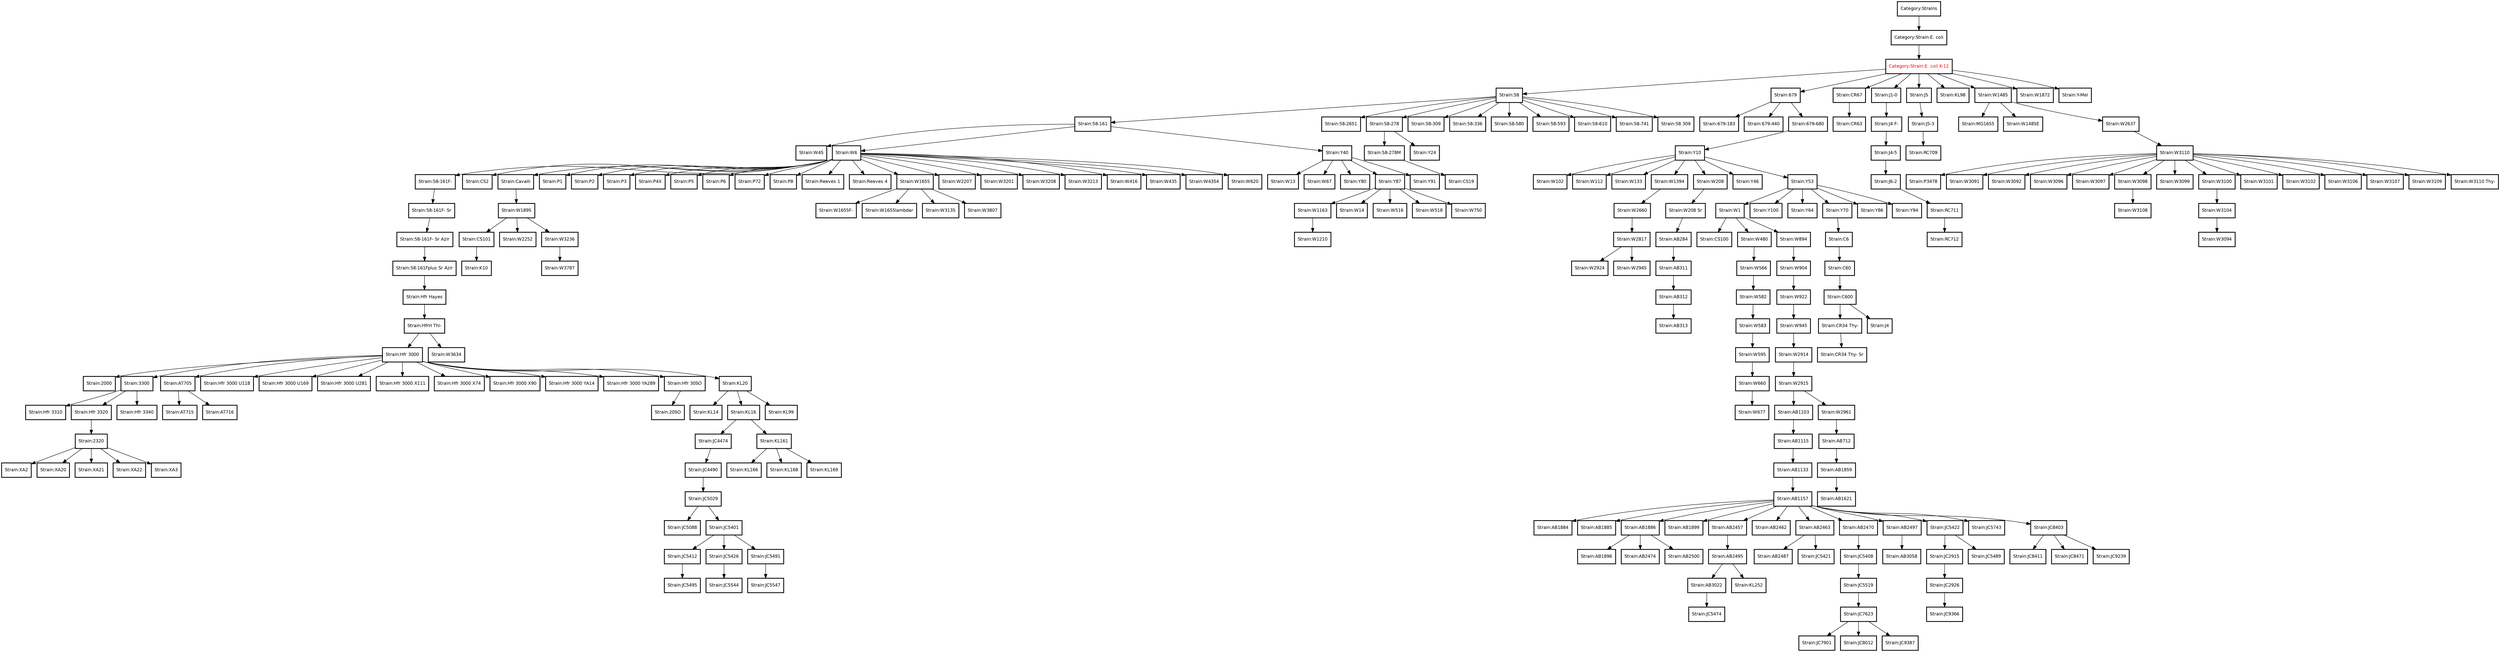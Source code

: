 digraph G {
    "nodesep"="0.2";
    "rankseq"="0.2 equally";
    "rankdir"="TB";
    "concentrate"="true";
    "ratio"="auto";
    comment="Graph of the page Category:Strain:E. coli K-12 from EcoliWiki. Created on 2011-09-14T21:39:10-05:00"
    node [color=black,shape=box,style=bold,fontname=Helvetica,fontsize=11]
    "Category:Strain:E. coli K-12" [color=black,shape=box,style=bold,fontname=Helvetica,fontsize=11,fontcolor=red];
    "Category:Strains" -> "Category:Strain:E. coli";
    "Category:Strain:E. coli" -> "Category:Strain:E. coli K-12";
    "Category:Strain:E. coli K-12" -> "Strain:58";
    "Strain:58" -> "Strain:58-161";
    "Strain:58-161" -> "Strain:W45";
    "Strain:58-161" -> "Strain:W6";
    "Strain:W6" -> "Strain:58-161F-";
    "Strain:58-161F-" -> "Strain:58-161F- Sr";
    "Strain:58-161F- Sr" -> "Strain:58-161F- Sr Azir";
    "Strain:58-161F- Sr Azir" -> "Strain:58-161Fplus Sr Azir";
    "Strain:58-161Fplus Sr Azir" -> "Strain:Hfr Hayes";
    "Strain:Hfr Hayes" -> "Strain:HfrH Thi-";
    "Strain:HfrH Thi-" -> "Strain:Hfr 3000";
    "Strain:Hfr 3000" -> "Strain:2000";
    "Strain:Hfr 3000" -> "Strain:3300";
    "Strain:3300" -> "Strain:Hfr 3310";
    "Strain:3300" -> "Strain:Hfr 3320";
    "Strain:Hfr 3320" -> "Strain:2320";
    "Strain:2320" -> "Strain:XA2";
    "Strain:2320" -> "Strain:XA20";
    "Strain:2320" -> "Strain:XA21";
    "Strain:2320" -> "Strain:XA22";
    "Strain:2320" -> "Strain:XA3";
    "Strain:3300" -> "Strain:Hfr 3340";
    "Strain:Hfr 3000" -> "Strain:AT705";
    "Strain:AT705" -> "Strain:AT715";
    "Strain:AT705" -> "Strain:AT716";
    "Strain:Hfr 3000" -> "Strain:Hfr 3000 U118";
    "Strain:Hfr 3000" -> "Strain:Hfr 3000 U169";
    "Strain:Hfr 3000" -> "Strain:Hfr 3000 U281";
    "Strain:Hfr 3000" -> "Strain:Hfr 3000 X111";
    "Strain:Hfr 3000" -> "Strain:Hfr 3000 X74";
    "Strain:Hfr 3000" -> "Strain:Hfr 3000 X90";
    "Strain:Hfr 3000" -> "Strain:Hfr 3000 YA14";
    "Strain:Hfr 3000" -> "Strain:Hfr 3000 YA289";
    "Strain:Hfr 3000" -> "Strain:Hfr 30SO";
    "Strain:Hfr 30SO" -> "Strain:20SO";
    "Strain:Hfr 3000" -> "Strain:KL20";
    "Strain:KL20" -> "Strain:KL14";
    "Strain:KL20" -> "Strain:KL16";
    "Strain:KL16" -> "Strain:JC4474";
    "Strain:JC4474" -> "Strain:JC4490";
    "Strain:JC4490" -> "Strain:JC5029";
    "Strain:JC5029" -> "Strain:JC5088";
    "Strain:JC5029" -> "Strain:JC5401";
    "Strain:JC5401" -> "Strain:JC5412";
    "Strain:JC5412" -> "Strain:JC5495";
    "Strain:JC5401" -> "Strain:JC5426";
    "Strain:JC5426" -> "Strain:JC5544";
    "Strain:JC5401" -> "Strain:JC5491";
    "Strain:JC5491" -> "Strain:JC5547";
    "Strain:KL16" -> "Strain:KL161";
    "Strain:KL161" -> "Strain:KL166";
    "Strain:KL161" -> "Strain:KL168";
    "Strain:KL161" -> "Strain:KL169";
    "Strain:KL20" -> "Strain:KL99";
    "Strain:HfrH Thi-" -> "Strain:W3634";
    "Strain:W6" -> "Strain:CS2";
    "Strain:W6" -> "Strain:Cavalli";
    "Strain:Cavalli" -> "Strain:W1895";
    "Strain:W1895" -> "Strain:CS101";
    "Strain:CS101" -> "Strain:K10";
    "Strain:W1895" -> "Strain:W2252";
    "Strain:W1895" -> "Strain:W3236";
    "Strain:W3236" -> "Strain:W3787";
    "Strain:W6" -> "Strain:P1";
    "Strain:W6" -> "Strain:P2";
    "Strain:W6" -> "Strain:P3";
    "Strain:W6" -> "Strain:P4X";
    "Strain:W6" -> "Strain:P5";
    "Strain:W6" -> "Strain:P6";
    "Strain:W6" -> "Strain:P72";
    "Strain:W6" -> "Strain:P8";
    "Strain:W6" -> "Strain:Reeves 1";
    "Strain:W6" -> "Strain:Reeves 4";
    "Strain:W6" -> "Strain:W1655";
    "Strain:W1655" -> "Strain:W1655F-";
    "Strain:W1655" -> "Strain:W1655lambdar";
    "Strain:W1655" -> "Strain:W3135";
    "Strain:W1655" -> "Strain:W3807";
    "Strain:W6" -> "Strain:W2207";
    "Strain:W6" -> "Strain:W3201";
    "Strain:W6" -> "Strain:W3208";
    "Strain:W6" -> "Strain:W3213";
    "Strain:W6" -> "Strain:W416";
    "Strain:W6" -> "Strain:W435";
    "Strain:W6" -> "Strain:W4354";
    "Strain:W6" -> "Strain:W620";
    "Strain:58-161" -> "Strain:Y40";
    "Strain:Y40" -> "Strain:W13";
    "Strain:Y40" -> "Strain:W67";
    "Strain:Y40" -> "Strain:Y80";
    "Strain:Y40" -> "Strain:Y87";
    "Strain:Y87" -> "Strain:W1163";
    "Strain:W1163" -> "Strain:W1210";
    "Strain:Y87" -> "Strain:W14";
    "Strain:Y87" -> "Strain:W516";
    "Strain:Y87" -> "Strain:W518";
    "Strain:Y87" -> "Strain:W750";
    "Strain:Y40" -> "Strain:Y91";
    "Strain:58" -> "Strain:58-2651";
    "Strain:58" -> "Strain:58-278";
    "Strain:58-278" -> "Strain:58-278M";
    "Strain:58-278M" -> "Strain:CS19";
    "Strain:58-278" -> "Strain:Y24";
    "Strain:58" -> "Strain:58-309";
    "Strain:58" -> "Strain:58-336";
    "Strain:58" -> "Strain:58-580";
    "Strain:58" -> "Strain:58-593";
    "Strain:58" -> "Strain:58-610";
    "Strain:58" -> "Strain:58-741";
    "Strain:58" -> "Strain:58 309";
    "Category:Strain:E. coli K-12" -> "Strain:679";
    "Strain:679" -> "Strain:679-183";
    "Strain:679" -> "Strain:679-440";
    "Strain:679" -> "Strain:679-680";
    "Strain:679-680" -> "Strain:Y10";
    "Strain:Y10" -> "Strain:W102";
    "Strain:Y10" -> "Strain:W112";
    "Strain:Y10" -> "Strain:W133";
    "Strain:Y10" -> "Strain:W1394";
    "Strain:W1394" -> "Strain:W2660";
    "Strain:W2660" -> "Strain:W2817";
    "Strain:W2817" -> "Strain:W2924";
    "Strain:W2817" -> "Strain:W2945";
    "Strain:Y10" -> "Strain:W208";
    "Strain:W208" -> "Strain:W208 Sr";
    "Strain:W208 Sr" -> "Strain:AB284";
    "Strain:AB284" -> "Strain:AB311";
    "Strain:AB311" -> "Strain:AB312";
    "Strain:AB312" -> "Strain:AB313";
    "Strain:Y10" -> "Strain:Y46";
    "Strain:Y10" -> "Strain:Y53";
    "Strain:Y53" -> "Strain:W1";
    "Strain:W1" -> "Strain:CS100";
    "Strain:W1" -> "Strain:W480";
    "Strain:W480" -> "Strain:W566";
    "Strain:W566" -> "Strain:W582";
    "Strain:W582" -> "Strain:W583";
    "Strain:W583" -> "Strain:W595";
    "Strain:W595" -> "Strain:W660";
    "Strain:W660" -> "Strain:W677";
    "Strain:W1" -> "Strain:W894";
    "Strain:W894" -> "Strain:W904";
    "Strain:W904" -> "Strain:W922";
    "Strain:W922" -> "Strain:W945";
    "Strain:W945" -> "Strain:W2914";
    "Strain:W2914" -> "Strain:W2915";
    "Strain:W2915" -> "Strain:AB1103";
    "Strain:AB1103" -> "Strain:AB1115";
    "Strain:AB1115" -> "Strain:AB1133";
    "Strain:AB1133" -> "Strain:AB1157";
    "Strain:AB1157" -> "Strain:AB1884";
    "Strain:AB1157" -> "Strain:AB1885";
    "Strain:AB1157" -> "Strain:AB1886";
    "Strain:AB1886" -> "Strain:AB1896";
    "Strain:AB1886" -> "Strain:AB2474";
    "Strain:AB1886" -> "Strain:AB2500";
    "Strain:AB1157" -> "Strain:AB1899";
    "Strain:AB1157" -> "Strain:AB2457";
    "Strain:AB2457" -> "Strain:AB2495";
    "Strain:AB2495" -> "Strain:AB3022";
    "Strain:AB3022" -> "Strain:JC5474";
    "Strain:AB2495" -> "Strain:KL252";
    "Strain:AB1157" -> "Strain:AB2462";
    "Strain:AB1157" -> "Strain:AB2463";
    "Strain:AB2463" -> "Strain:AB2487";
    "Strain:AB2463" -> "Strain:JC5421";
    "Strain:AB1157" -> "Strain:AB2470";
    "Strain:AB2470" -> "Strain:JC5408";
    "Strain:JC5408" -> "Strain:JC5519";
    "Strain:JC5519" -> "Strain:JC7623";
    "Strain:JC7623" -> "Strain:JC7901";
    "Strain:JC7623" -> "Strain:JC8012";
    "Strain:JC7623" -> "Strain:JC9387";
    "Strain:AB1157" -> "Strain:AB2497";
    "Strain:AB2497" -> "Strain:AB3058";
    "Strain:AB1157" -> "Strain:JC5422";
    "Strain:JC5422" -> "Strain:JC2915";
    "Strain:JC2915" -> "Strain:JC2926";
    "Strain:JC2926" -> "Strain:JC9366";
    "Strain:JC5422" -> "Strain:JC5489";
    "Strain:AB1157" -> "Strain:JC5743";
    "Strain:AB1157" -> "Strain:JC8403";
    "Strain:JC8403" -> "Strain:JC8411";
    "Strain:JC8403" -> "Strain:JC8471";
    "Strain:JC8403" -> "Strain:JC9239";
    "Strain:W2915" -> "Strain:W2961";
    "Strain:W2961" -> "Strain:AB712";
    "Strain:AB712" -> "Strain:AB1859";
    "Strain:AB1859" -> "Strain:AB1621";
    "Strain:Y53" -> "Strain:Y100";
    "Strain:Y53" -> "Strain:Y64";
    "Strain:Y53" -> "Strain:Y70";
    "Strain:Y70" -> "Strain:C6";
    "Strain:C6" -> "Strain:C60";
    "Strain:C60" -> "Strain:C600";
    "Strain:C600" -> "Strain:CR34 Thy-";
    "Strain:CR34 Thy-" -> "Strain:CR34 Thy- Sr";
    "Strain:C600" -> "Strain:J4";
    "Strain:Y53" -> "Strain:Y86";
    "Strain:Y53" -> "Strain:Y94";
    "Category:Strain:E. coli K-12" -> "Strain:CR67";
    "Strain:CR67" -> "Strain:CR63";
    "Category:Strain:E. coli K-12" -> "Strain:J1-0";
    "Strain:J1-0" -> "Strain:J4 F-";
    "Strain:J4 F-" -> "Strain:J4-5";
    "Strain:J4-5" -> "Strain:J6-2";
    "Strain:J6-2" -> "Strain:RC711";
    "Strain:RC711" -> "Strain:RC712";
    "Category:Strain:E. coli K-12" -> "Strain:J5";
    "Strain:J5" -> "Strain:J5-3";
    "Strain:J5-3" -> "Strain:RC709";
    "Category:Strain:E. coli K-12" -> "Strain:KL98";
    "Category:Strain:E. coli K-12" -> "Strain:W1485";
    "Strain:W1485" -> "Strain:MG1655";
    "Strain:W1485" -> "Strain:W1485E";
    "Strain:W1485" -> "Strain:W2637";
    "Strain:W2637" -> "Strain:W3110";
    "Strain:W3110" -> "Strain:P3478";
    "Strain:W3110" -> "Strain:W3091";
    "Strain:W3110" -> "Strain:W3092";
    "Strain:W3110" -> "Strain:W3096";
    "Strain:W3110" -> "Strain:W3097";
    "Strain:W3110" -> "Strain:W3098";
    "Strain:W3098" -> "Strain:W3108";
    "Strain:W3110" -> "Strain:W3099";
    "Strain:W3110" -> "Strain:W3100";
    "Strain:W3100" -> "Strain:W3104";
    "Strain:W3104" -> "Strain:W3094";
    "Strain:W3110" -> "Strain:W3101";
    "Strain:W3110" -> "Strain:W3102";
    "Strain:W3110" -> "Strain:W3106";
    "Strain:W3110" -> "Strain:W3107";
    "Strain:W3110" -> "Strain:W3109";
    "Strain:W3110" -> "Strain:W3110 Thy-";
    "Category:Strain:E. coli K-12" -> "Strain:W1872";
    "Category:Strain:E. coli K-12" -> "Strain:Y-Mel";
}
